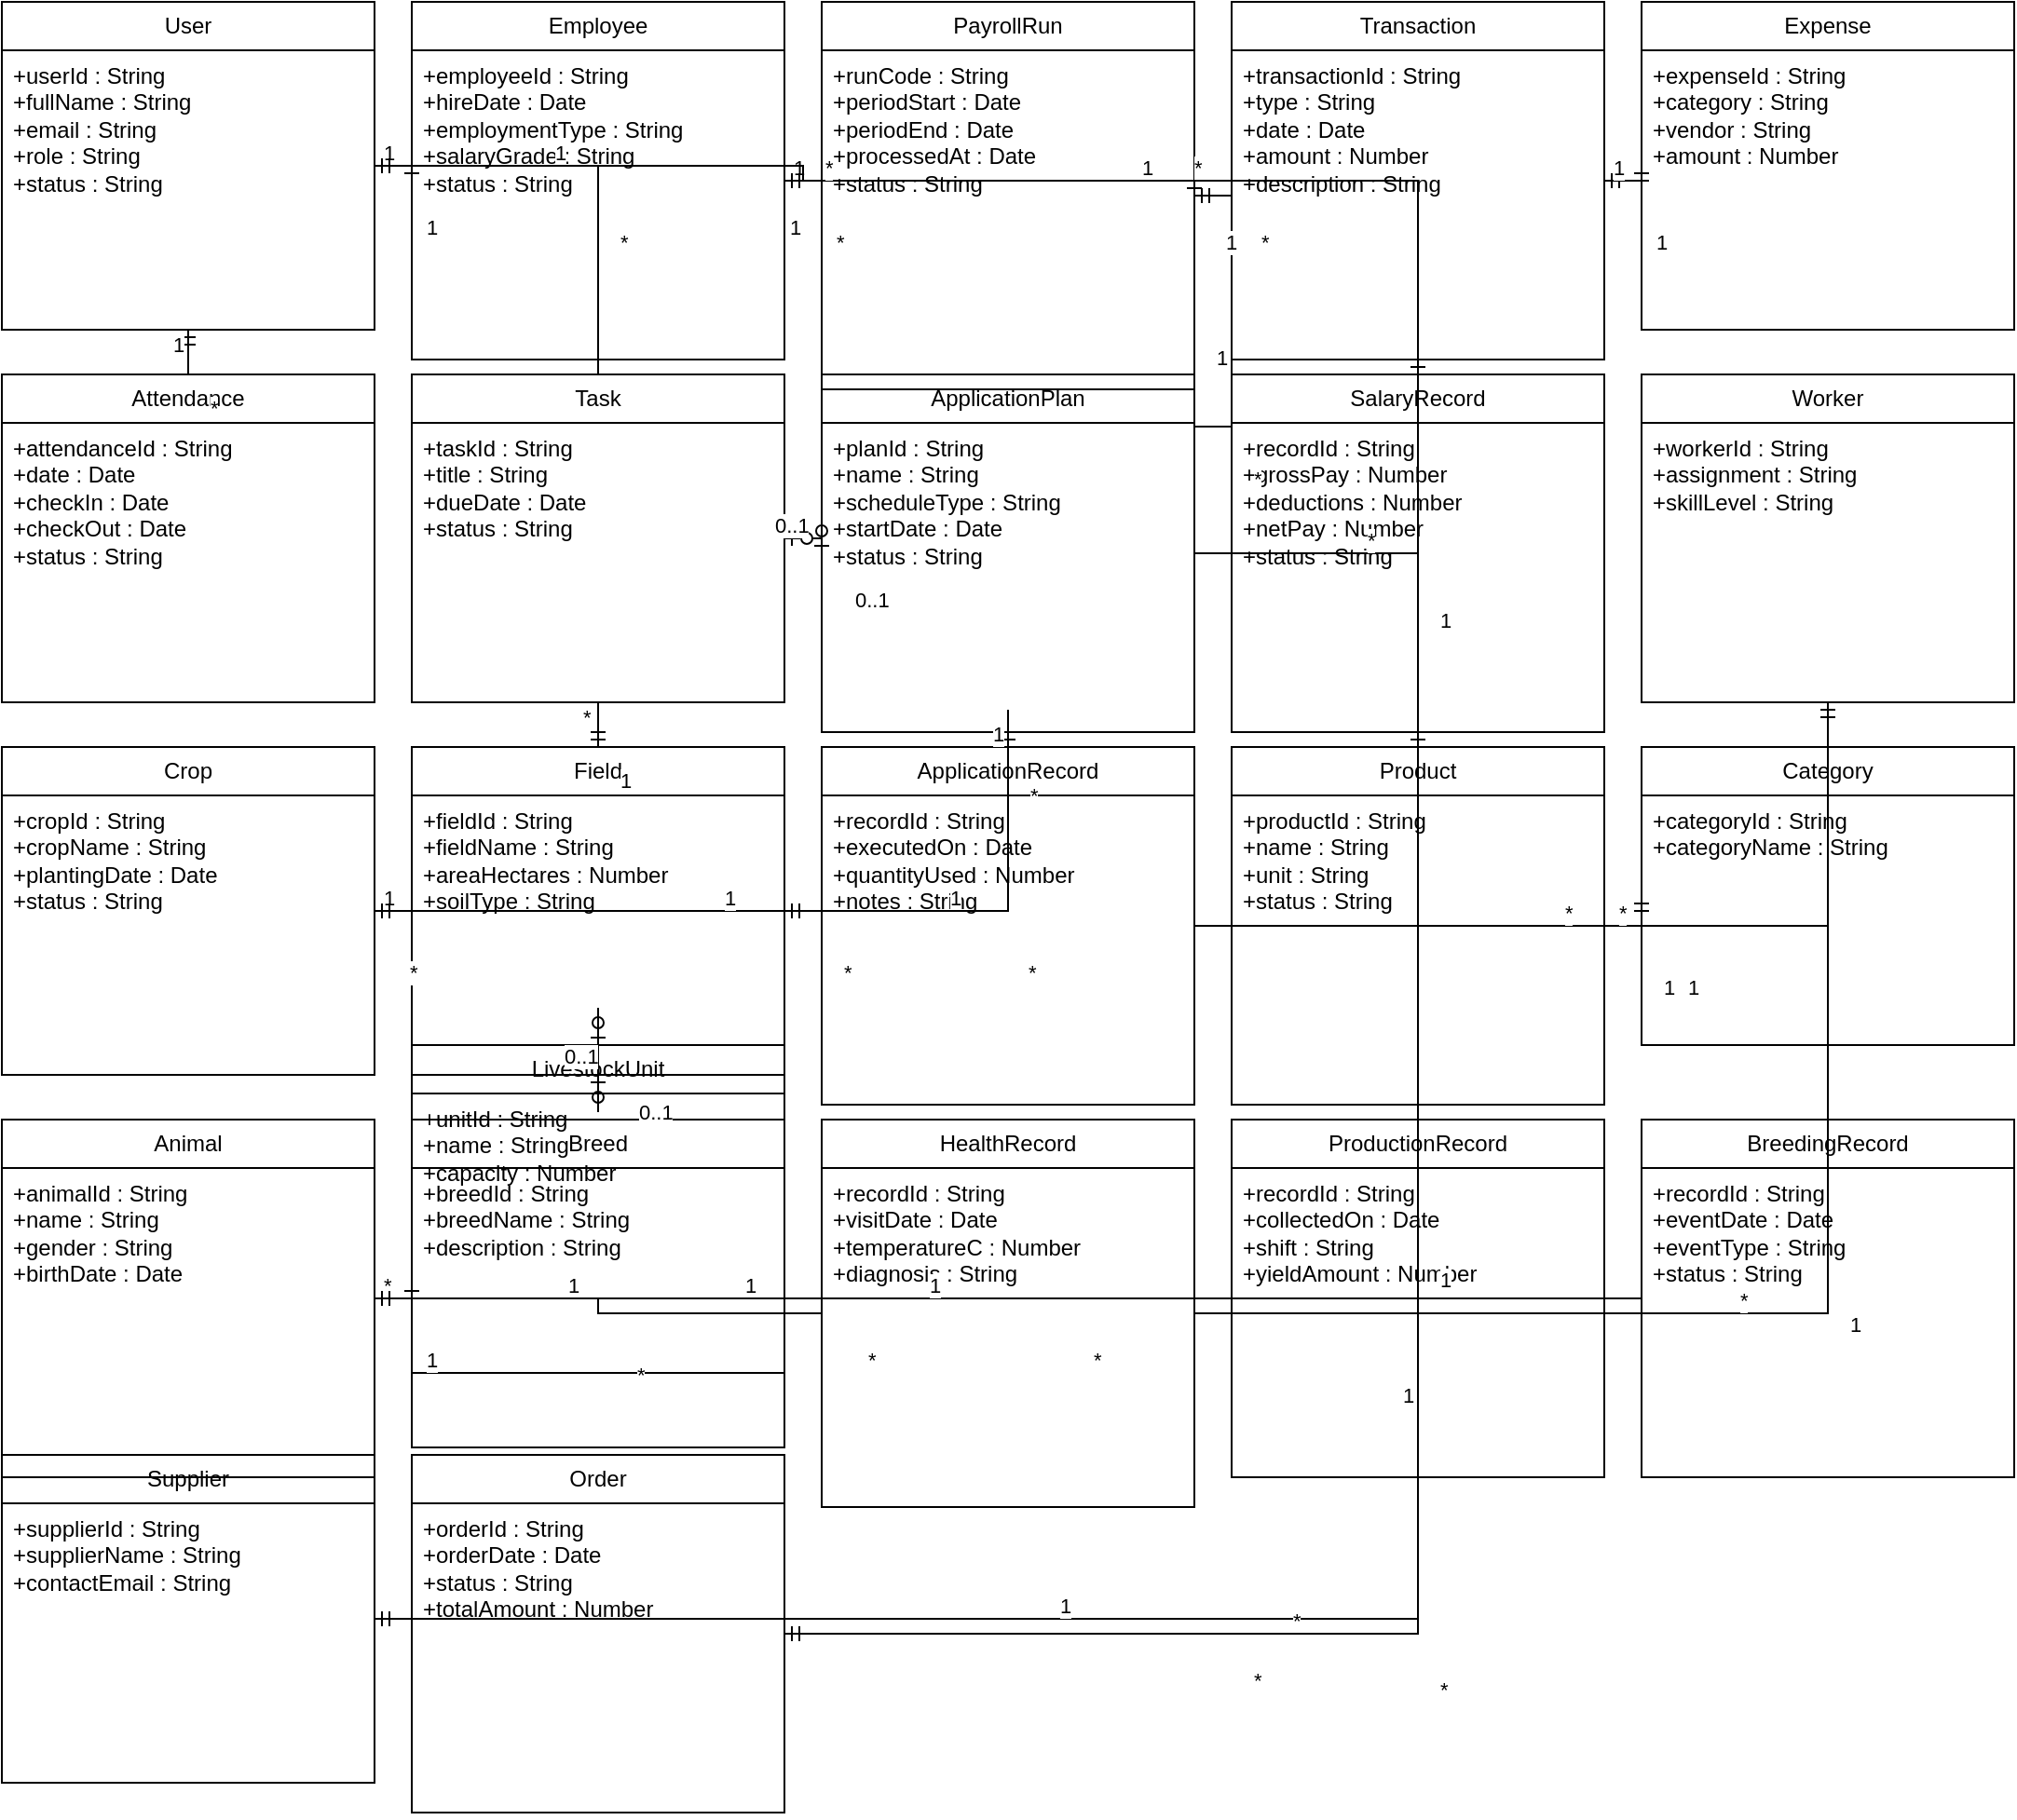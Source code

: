 <mxfile version="28.2.7">
  <diagram name="Class Diagram" id="smartfarm-class">
    <mxGraphModel dx="1042" dy="608" grid="1" gridSize="10" guides="1" tooltips="1" connect="1" arrows="1" fold="1" page="1" pageScale="1" pageWidth="1400" pageHeight="1169" math="0" shadow="0">
      <root>
        <mxCell id="0" />
        <mxCell id="1" parent="0" />
        <mxCell id="class_User" value="User" style="swimlane;fontStyle=0;childLayout=stackLayout;horizontal=1;startSize=26;fillColor=none;horizontalStack=0;resizeParent=1;resizeParentMax=0;resizeLast=0;collapsible=1;marginBottom=0;whiteSpace=wrap;html=1;" vertex="1" parent="1">
          <mxGeometry x="40" y="40" width="200" height="176" as="geometry" />
        </mxCell>
        <mxCell id="attr_User" value="&lt;div&gt;+userId : String&lt;/div&gt;&lt;div&gt;+fullName : String&lt;/div&gt;&lt;div&gt;+email : String&lt;/div&gt;&lt;div&gt;+role : String&lt;/div&gt;&lt;div&gt;+status : String&lt;/div&gt;" style="text;strokeColor=none;fillColor=none;align=left;verticalAlign=top;spacingLeft=4;spacingRight=4;overflow=hidden;rotatable=0;points=[[0,0.5],[1,0.5]];portConstraint=eastwest;whiteSpace=wrap;html=1;" vertex="1" parent="class_User">
          <mxGeometry y="26" width="200" height="150" as="geometry" />
        </mxCell>
        <mxCell id="class_Employee" value="Employee" style="swimlane;fontStyle=0;childLayout=stackLayout;horizontal=1;startSize=26;fillColor=none;horizontalStack=0;resizeParent=1;resizeParentMax=0;resizeLast=0;collapsible=1;marginBottom=0;whiteSpace=wrap;html=1;" vertex="1" parent="1">
          <mxGeometry x="260" y="40" width="200" height="192" as="geometry" />
        </mxCell>
        <mxCell id="attr_Employee" value="&lt;div&gt;+employeeId : String&lt;/div&gt;&lt;div&gt;+hireDate : Date&lt;/div&gt;&lt;div&gt;+employmentType : String&lt;/div&gt;&lt;div&gt;+salaryGrade : String&lt;/div&gt;&lt;div&gt;+status : String&lt;/div&gt;" style="text;strokeColor=none;fillColor=none;align=left;verticalAlign=top;spacingLeft=4;spacingRight=4;overflow=hidden;rotatable=0;points=[[0,0.5],[1,0.5]];portConstraint=eastwest;whiteSpace=wrap;html=1;" vertex="1" parent="class_Employee">
          <mxGeometry y="26" width="200" height="166" as="geometry" />
        </mxCell>
        <mxCell id="class_PayrollRun" value="PayrollRun" style="swimlane;fontStyle=0;childLayout=stackLayout;horizontal=1;startSize=26;fillColor=none;horizontalStack=0;resizeParent=1;resizeParentMax=0;resizeLast=0;collapsible=1;marginBottom=0;whiteSpace=wrap;html=1;" vertex="1" parent="1">
          <mxGeometry x="480" y="40" width="200" height="208" as="geometry" />
        </mxCell>
        <mxCell id="attr_PayrollRun" value="&lt;div&gt;+runCode : String&lt;/div&gt;&lt;div&gt;+periodStart : Date&lt;/div&gt;&lt;div&gt;+periodEnd : Date&lt;/div&gt;&lt;div&gt;+processedAt : Date&lt;/div&gt;&lt;div&gt;+status : String&lt;/div&gt;" style="text;strokeColor=none;fillColor=none;align=left;verticalAlign=top;spacingLeft=4;spacingRight=4;overflow=hidden;rotatable=0;points=[[0,0.5],[1,0.5]];portConstraint=eastwest;whiteSpace=wrap;html=1;" vertex="1" parent="class_PayrollRun">
          <mxGeometry y="26" width="200" height="182" as="geometry" />
        </mxCell>
        <mxCell id="class_Transaction" value="Transaction" style="swimlane;fontStyle=0;childLayout=stackLayout;horizontal=1;startSize=26;fillColor=none;horizontalStack=0;resizeParent=1;resizeParentMax=0;resizeLast=0;collapsible=1;marginBottom=0;whiteSpace=wrap;html=1;" vertex="1" parent="1">
          <mxGeometry x="700" y="40" width="200" height="192" as="geometry" />
        </mxCell>
        <mxCell id="attr_Transaction" value="&lt;div&gt;+transactionId : String&lt;/div&gt;&lt;div&gt;+type : String&lt;/div&gt;&lt;div&gt;+date : Date&lt;/div&gt;&lt;div&gt;+amount : Number&lt;/div&gt;&lt;div&gt;+description : String&lt;/div&gt;" style="text;strokeColor=none;fillColor=none;align=left;verticalAlign=top;spacingLeft=4;spacingRight=4;overflow=hidden;rotatable=0;points=[[0,0.5],[1,0.5]];portConstraint=eastwest;whiteSpace=wrap;html=1;" vertex="1" parent="class_Transaction">
          <mxGeometry y="26" width="200" height="166" as="geometry" />
        </mxCell>
        <mxCell id="class_Expense" value="Expense" style="swimlane;fontStyle=0;childLayout=stackLayout;horizontal=1;startSize=26;fillColor=none;horizontalStack=0;resizeParent=1;resizeParentMax=0;resizeLast=0;collapsible=1;marginBottom=0;whiteSpace=wrap;html=1;" vertex="1" parent="1">
          <mxGeometry x="920" y="40" width="200" height="176" as="geometry" />
        </mxCell>
        <mxCell id="attr_Expense" value="&lt;div&gt;+expenseId : String&lt;/div&gt;&lt;div&gt;+category : String&lt;/div&gt;&lt;div&gt;+vendor : String&lt;/div&gt;&lt;div&gt;+amount : Number&lt;/div&gt;" style="text;strokeColor=none;fillColor=none;align=left;verticalAlign=top;spacingLeft=4;spacingRight=4;overflow=hidden;rotatable=0;points=[[0,0.5],[1,0.5]];portConstraint=eastwest;whiteSpace=wrap;html=1;" vertex="1" parent="class_Expense">
          <mxGeometry y="26" width="200" height="150" as="geometry" />
        </mxCell>
        <mxCell id="class_Attendance" value="Attendance" style="swimlane;fontStyle=0;childLayout=stackLayout;horizontal=1;startSize=26;fillColor=none;horizontalStack=0;resizeParent=1;resizeParentMax=0;resizeLast=0;collapsible=1;marginBottom=0;whiteSpace=wrap;html=1;" vertex="1" parent="1">
          <mxGeometry x="40" y="240" width="200" height="176" as="geometry" />
        </mxCell>
        <mxCell id="attr_Attendance" value="&lt;div&gt;+attendanceId : String&lt;/div&gt;&lt;div&gt;+date : Date&lt;/div&gt;&lt;div&gt;+checkIn : Date&lt;/div&gt;&lt;div&gt;+checkOut : Date&lt;/div&gt;&lt;div&gt;+status : String&lt;/div&gt;" style="text;strokeColor=none;fillColor=none;align=left;verticalAlign=top;spacingLeft=4;spacingRight=4;overflow=hidden;rotatable=0;points=[[0,0.5],[1,0.5]];portConstraint=eastwest;whiteSpace=wrap;html=1;" vertex="1" parent="class_Attendance">
          <mxGeometry y="26" width="200" height="150" as="geometry" />
        </mxCell>
        <mxCell id="class_Task" value="Task" style="swimlane;fontStyle=0;childLayout=stackLayout;horizontal=1;startSize=26;fillColor=none;horizontalStack=0;resizeParent=1;resizeParentMax=0;resizeLast=0;collapsible=1;marginBottom=0;whiteSpace=wrap;html=1;" vertex="1" parent="1">
          <mxGeometry x="260" y="240" width="200" height="176" as="geometry" />
        </mxCell>
        <mxCell id="attr_Task" value="&lt;div&gt;+taskId : String&lt;/div&gt;&lt;div&gt;+title : String&lt;/div&gt;&lt;div&gt;+dueDate : Date&lt;/div&gt;&lt;div&gt;+status : String&lt;/div&gt;" style="text;strokeColor=none;fillColor=none;align=left;verticalAlign=top;spacingLeft=4;spacingRight=4;overflow=hidden;rotatable=0;points=[[0,0.5],[1,0.5]];portConstraint=eastwest;whiteSpace=wrap;html=1;" vertex="1" parent="class_Task">
          <mxGeometry y="26" width="200" height="150" as="geometry" />
        </mxCell>
        <mxCell id="class_ApplicationPlan" value="ApplicationPlan" style="swimlane;fontStyle=0;childLayout=stackLayout;horizontal=1;startSize=26;fillColor=none;horizontalStack=0;resizeParent=1;resizeParentMax=0;resizeLast=0;collapsible=1;marginBottom=0;whiteSpace=wrap;html=1;" vertex="1" parent="1">
          <mxGeometry x="480" y="240" width="200" height="192" as="geometry" />
        </mxCell>
        <mxCell id="attr_ApplicationPlan" value="&lt;div&gt;+planId : String&lt;/div&gt;&lt;div&gt;+name : String&lt;/div&gt;&lt;div&gt;+scheduleType : String&lt;/div&gt;&lt;div&gt;+startDate : Date&lt;/div&gt;&lt;div&gt;+status : String&lt;/div&gt;" style="text;strokeColor=none;fillColor=none;align=left;verticalAlign=top;spacingLeft=4;spacingRight=4;overflow=hidden;rotatable=0;points=[[0,0.5],[1,0.5]];portConstraint=eastwest;whiteSpace=wrap;html=1;" vertex="1" parent="class_ApplicationPlan">
          <mxGeometry y="26" width="200" height="166" as="geometry" />
        </mxCell>
        <mxCell id="class_SalaryRecord" value="SalaryRecord" style="swimlane;fontStyle=0;childLayout=stackLayout;horizontal=1;startSize=26;fillColor=none;horizontalStack=0;resizeParent=1;resizeParentMax=0;resizeLast=0;collapsible=1;marginBottom=0;whiteSpace=wrap;html=1;" vertex="1" parent="1">
          <mxGeometry x="700" y="240" width="200" height="192" as="geometry" />
        </mxCell>
        <mxCell id="attr_SalaryRecord" value="&lt;div&gt;+recordId : String&lt;/div&gt;&lt;div&gt;+grossPay : Number&lt;/div&gt;&lt;div&gt;+deductions : Number&lt;/div&gt;&lt;div&gt;+netPay : Number&lt;/div&gt;&lt;div&gt;+status : String&lt;/div&gt;" style="text;strokeColor=none;fillColor=none;align=left;verticalAlign=top;spacingLeft=4;spacingRight=4;overflow=hidden;rotatable=0;points=[[0,0.5],[1,0.5]];portConstraint=eastwest;whiteSpace=wrap;html=1;" vertex="1" parent="class_SalaryRecord">
          <mxGeometry y="26" width="200" height="166" as="geometry" />
        </mxCell>
        <mxCell id="class_Worker" value="Worker" style="swimlane;fontStyle=0;childLayout=stackLayout;horizontal=1;startSize=26;fillColor=none;horizontalStack=0;resizeParent=1;resizeParentMax=0;resizeLast=0;collapsible=1;marginBottom=0;whiteSpace=wrap;html=1;" vertex="1" parent="1">
          <mxGeometry x="920" y="240" width="200" height="176" as="geometry" />
        </mxCell>
        <mxCell id="attr_Worker" value="&lt;div&gt;+workerId : String&lt;/div&gt;&lt;div&gt;+assignment : String&lt;/div&gt;&lt;div&gt;+skillLevel : String&lt;/div&gt;" style="text;strokeColor=none;fillColor=none;align=left;verticalAlign=top;spacingLeft=4;spacingRight=4;overflow=hidden;rotatable=0;points=[[0,0.5],[1,0.5]];portConstraint=eastwest;whiteSpace=wrap;html=1;" vertex="1" parent="class_Worker">
          <mxGeometry y="26" width="200" height="150" as="geometry" />
        </mxCell>
        <mxCell id="class_Crop" value="Crop" style="swimlane;fontStyle=0;childLayout=stackLayout;horizontal=1;startSize=26;fillColor=none;horizontalStack=0;resizeParent=1;resizeParentMax=0;resizeLast=0;collapsible=1;marginBottom=0;whiteSpace=wrap;html=1;" vertex="1" parent="1">
          <mxGeometry x="40" y="440" width="200" height="176" as="geometry" />
        </mxCell>
        <mxCell id="attr_Crop" value="&lt;div&gt;+cropId : String&lt;/div&gt;&lt;div&gt;+cropName : String&lt;/div&gt;&lt;div&gt;+plantingDate : Date&lt;/div&gt;&lt;div&gt;+status : String&lt;/div&gt;" style="text;strokeColor=none;fillColor=none;align=left;verticalAlign=top;spacingLeft=4;spacingRight=4;overflow=hidden;rotatable=0;points=[[0,0.5],[1,0.5]];portConstraint=eastwest;whiteSpace=wrap;html=1;" vertex="1" parent="class_Crop">
          <mxGeometry y="26" width="200" height="150" as="geometry" />
        </mxCell>
        <mxCell id="class_Field" value="Field" style="swimlane;fontStyle=0;childLayout=stackLayout;horizontal=1;startSize=26;fillColor=none;horizontalStack=0;resizeParent=1;resizeParentMax=0;resizeLast=0;collapsible=1;marginBottom=0;whiteSpace=wrap;html=1;" vertex="1" parent="1">
          <mxGeometry x="260" y="440" width="200" height="176" as="geometry" />
        </mxCell>
        <mxCell id="attr_Field" value="&lt;div&gt;+fieldId : String&lt;/div&gt;&lt;div&gt;+fieldName : String&lt;/div&gt;&lt;div&gt;+areaHectares : Number&lt;/div&gt;&lt;div&gt;+soilType : String&lt;/div&gt;" style="text;strokeColor=none;fillColor=none;align=left;verticalAlign=top;spacingLeft=4;spacingRight=4;overflow=hidden;rotatable=0;points=[[0,0.5],[1,0.5]];portConstraint=eastwest;whiteSpace=wrap;html=1;" vertex="1" parent="class_Field">
          <mxGeometry y="26" width="200" height="150" as="geometry" />
        </mxCell>
        <mxCell id="class_LivestockUnit" value="LivestockUnit" style="swimlane;fontStyle=0;childLayout=stackLayout;horizontal=1;startSize=26;fillColor=none;horizontalStack=0;resizeParent=1;resizeParentMax=0;resizeLast=0;collapsible=1;marginBottom=0;whiteSpace=wrap;html=1;" vertex="1" parent="1">
          <mxGeometry x="260" y="600" width="200" height="176" as="geometry" />
        </mxCell>
        <mxCell id="attr_LivestockUnit" value="&lt;div&gt;+unitId : String&lt;/div&gt;&lt;div&gt;+name : String&lt;/div&gt;&lt;div&gt;+capacity : Number&lt;/div&gt;" style="text;strokeColor=none;fillColor=none;align=left;verticalAlign=top;spacingLeft=4;spacingRight=4;overflow=hidden;rotatable=0;points=[[0,0.5],[1,0.5]];portConstraint=eastwest;whiteSpace=wrap;html=1;" vertex="1" parent="class_LivestockUnit">
          <mxGeometry y="26" width="200" height="150" as="geometry" />
        </mxCell>
        <mxCell id="class_ApplicationRecord" value="ApplicationRecord" style="swimlane;fontStyle=0;childLayout=stackLayout;horizontal=1;startSize=26;fillColor=none;horizontalStack=0;resizeParent=1;resizeParentMax=0;resizeLast=0;collapsible=1;marginBottom=0;whiteSpace=wrap;html=1;" vertex="1" parent="1">
          <mxGeometry x="480" y="440" width="200" height="192" as="geometry" />
        </mxCell>
        <mxCell id="attr_ApplicationRecord" value="&lt;div&gt;+recordId : String&lt;/div&gt;&lt;div&gt;+executedOn : Date&lt;/div&gt;&lt;div&gt;+quantityUsed : Number&lt;/div&gt;&lt;div&gt;+notes : String&lt;/div&gt;" style="text;strokeColor=none;fillColor=none;align=left;verticalAlign=top;spacingLeft=4;spacingRight=4;overflow=hidden;rotatable=0;points=[[0,0.5],[1,0.5]];portConstraint=eastwest;whiteSpace=wrap;html=1;" vertex="1" parent="class_ApplicationRecord">
          <mxGeometry y="26" width="200" height="166" as="geometry" />
        </mxCell>
        <mxCell id="class_Product" value="Product" style="swimlane;fontStyle=0;childLayout=stackLayout;horizontal=1;startSize=26;fillColor=none;horizontalStack=0;resizeParent=1;resizeParentMax=0;resizeLast=0;collapsible=1;marginBottom=0;whiteSpace=wrap;html=1;" vertex="1" parent="1">
          <mxGeometry x="700" y="440" width="200" height="192" as="geometry" />
        </mxCell>
        <mxCell id="attr_Product" value="&lt;div&gt;+productId : String&lt;/div&gt;&lt;div&gt;+name : String&lt;/div&gt;&lt;div&gt;+unit : String&lt;/div&gt;&lt;div&gt;+status : String&lt;/div&gt;" style="text;strokeColor=none;fillColor=none;align=left;verticalAlign=top;spacingLeft=4;spacingRight=4;overflow=hidden;rotatable=0;points=[[0,0.5],[1,0.5]];portConstraint=eastwest;whiteSpace=wrap;html=1;" vertex="1" parent="class_Product">
          <mxGeometry y="26" width="200" height="166" as="geometry" />
        </mxCell>
        <mxCell id="class_Category" value="Category" style="swimlane;fontStyle=0;childLayout=stackLayout;horizontal=1;startSize=26;fillColor=none;horizontalStack=0;resizeParent=1;resizeParentMax=0;resizeLast=0;collapsible=1;marginBottom=0;whiteSpace=wrap;html=1;" vertex="1" parent="1">
          <mxGeometry x="920" y="440" width="200" height="160" as="geometry" />
        </mxCell>
        <mxCell id="attr_Category" value="&lt;div&gt;+categoryId : String&lt;/div&gt;&lt;div&gt;+categoryName : String&lt;/div&gt;" style="text;strokeColor=none;fillColor=none;align=left;verticalAlign=top;spacingLeft=4;spacingRight=4;overflow=hidden;rotatable=0;points=[[0,0.5],[1,0.5]];portConstraint=eastwest;whiteSpace=wrap;html=1;" vertex="1" parent="class_Category">
          <mxGeometry y="26" width="200" height="134" as="geometry" />
        </mxCell>
        <mxCell id="class_Animal" value="Animal" style="swimlane;fontStyle=0;childLayout=stackLayout;horizontal=1;startSize=26;fillColor=none;horizontalStack=0;resizeParent=1;resizeParentMax=0;resizeLast=0;collapsible=1;marginBottom=0;whiteSpace=wrap;html=1;" vertex="1" parent="1">
          <mxGeometry x="40" y="640" width="200" height="192" as="geometry" />
        </mxCell>
        <mxCell id="attr_Animal" value="&lt;div&gt;+animalId : String&lt;/div&gt;&lt;div&gt;+name : String&lt;/div&gt;&lt;div&gt;+gender : String&lt;/div&gt;&lt;div&gt;+birthDate : Date&lt;/div&gt;" style="text;strokeColor=none;fillColor=none;align=left;verticalAlign=top;spacingLeft=4;spacingRight=4;overflow=hidden;rotatable=0;points=[[0,0.5],[1,0.5]];portConstraint=eastwest;whiteSpace=wrap;html=1;" vertex="1" parent="class_Animal">
          <mxGeometry y="26" width="200" height="166" as="geometry" />
        </mxCell>
        <mxCell id="class_Breed" value="Breed" style="swimlane;fontStyle=0;childLayout=stackLayout;horizontal=1;startSize=26;fillColor=none;horizontalStack=0;resizeParent=1;resizeParentMax=0;resizeLast=0;collapsible=1;marginBottom=0;whiteSpace=wrap;html=1;" vertex="1" parent="1">
          <mxGeometry x="260" y="640" width="200" height="176" as="geometry" />
        </mxCell>
        <mxCell id="attr_Breed" value="&lt;div&gt;+breedId : String&lt;/div&gt;&lt;div&gt;+breedName : String&lt;/div&gt;&lt;div&gt;+description : String&lt;/div&gt;" style="text;strokeColor=none;fillColor=none;align=left;verticalAlign=top;spacingLeft=4;spacingRight=4;overflow=hidden;rotatable=0;points=[[0,0.5],[1,0.5]];portConstraint=eastwest;whiteSpace=wrap;html=1;" vertex="1" parent="class_Breed">
          <mxGeometry y="26" width="200" height="150" as="geometry" />
        </mxCell>
        <mxCell id="class_HealthRecord" value="HealthRecord" style="swimlane;fontStyle=0;childLayout=stackLayout;horizontal=1;startSize=26;fillColor=none;horizontalStack=0;resizeParent=1;resizeParentMax=0;resizeLast=0;collapsible=1;marginBottom=0;whiteSpace=wrap;html=1;" vertex="1" parent="1">
          <mxGeometry x="480" y="640" width="200" height="208" as="geometry" />
        </mxCell>
        <mxCell id="attr_HealthRecord" value="&lt;div&gt;+recordId : String&lt;/div&gt;&lt;div&gt;+visitDate : Date&lt;/div&gt;&lt;div&gt;+temperatureC : Number&lt;/div&gt;&lt;div&gt;+diagnosis : String&lt;/div&gt;" style="text;strokeColor=none;fillColor=none;align=left;verticalAlign=top;spacingLeft=4;spacingRight=4;overflow=hidden;rotatable=0;points=[[0,0.5],[1,0.5]];portConstraint=eastwest;whiteSpace=wrap;html=1;" vertex="1" parent="class_HealthRecord">
          <mxGeometry y="26" width="200" height="182" as="geometry" />
        </mxCell>
        <mxCell id="class_ProductionRecord" value="ProductionRecord" style="swimlane;fontStyle=0;childLayout=stackLayout;horizontal=1;startSize=26;fillColor=none;horizontalStack=0;resizeParent=1;resizeParentMax=0;resizeLast=0;collapsible=1;marginBottom=0;whiteSpace=wrap;html=1;" vertex="1" parent="1">
          <mxGeometry x="700" y="640" width="200" height="192" as="geometry" />
        </mxCell>
        <mxCell id="attr_ProductionRecord" value="&lt;div&gt;+recordId : String&lt;/div&gt;&lt;div&gt;+collectedOn : Date&lt;/div&gt;&lt;div&gt;+shift : String&lt;/div&gt;&lt;div&gt;+yieldAmount : Number&lt;/div&gt;" style="text;strokeColor=none;fillColor=none;align=left;verticalAlign=top;spacingLeft=4;spacingRight=4;overflow=hidden;rotatable=0;points=[[0,0.5],[1,0.5]];portConstraint=eastwest;whiteSpace=wrap;html=1;" vertex="1" parent="class_ProductionRecord">
          <mxGeometry y="26" width="200" height="166" as="geometry" />
        </mxCell>
        <mxCell id="class_BreedingRecord" value="BreedingRecord" style="swimlane;fontStyle=0;childLayout=stackLayout;horizontal=1;startSize=26;fillColor=none;horizontalStack=0;resizeParent=1;resizeParentMax=0;resizeLast=0;collapsible=1;marginBottom=0;whiteSpace=wrap;html=1;" vertex="1" parent="1">
          <mxGeometry x="920" y="640" width="200" height="192" as="geometry" />
        </mxCell>
        <mxCell id="attr_BreedingRecord" value="&lt;div&gt;+recordId : String&lt;/div&gt;&lt;div&gt;+eventDate : Date&lt;/div&gt;&lt;div&gt;+eventType : String&lt;/div&gt;&lt;div&gt;+status : String&lt;/div&gt;" style="text;strokeColor=none;fillColor=none;align=left;verticalAlign=top;spacingLeft=4;spacingRight=4;overflow=hidden;rotatable=0;points=[[0,0.5],[1,0.5]];portConstraint=eastwest;whiteSpace=wrap;html=1;" vertex="1" parent="class_BreedingRecord">
          <mxGeometry y="26" width="200" height="166" as="geometry" />
        </mxCell>
        <mxCell id="class_Supplier" value="Supplier" style="swimlane;fontStyle=0;childLayout=stackLayout;horizontal=1;startSize=26;fillColor=none;horizontalStack=0;resizeParent=1;resizeParentMax=0;resizeLast=0;collapsible=1;marginBottom=0;whiteSpace=wrap;html=1;" vertex="1" parent="1">
          <mxGeometry x="40" y="820" width="200" height="176" as="geometry" />
        </mxCell>
        <mxCell id="attr_Supplier" value="&lt;div&gt;+supplierId : String&lt;/div&gt;&lt;div&gt;+supplierName : String&lt;/div&gt;&lt;div&gt;+contactEmail : String&lt;/div&gt;" style="text;strokeColor=none;fillColor=none;align=left;verticalAlign=top;spacingLeft=4;spacingRight=4;overflow=hidden;rotatable=0;points=[[0,0.5],[1,0.5]];portConstraint=eastwest;whiteSpace=wrap;html=1;" vertex="1" parent="class_Supplier">
          <mxGeometry y="26" width="200" height="150" as="geometry" />
        </mxCell>
        <mxCell id="class_Order" value="Order" style="swimlane;fontStyle=0;childLayout=stackLayout;horizontal=1;startSize=26;fillColor=none;horizontalStack=0;resizeParent=1;resizeParentMax=0;resizeLast=0;collapsible=1;marginBottom=0;whiteSpace=wrap;html=1;" vertex="1" parent="1">
          <mxGeometry x="260" y="820" width="200" height="192" as="geometry" />
        </mxCell>
        <mxCell id="attr_Order" value="&lt;div&gt;+orderId : String&lt;/div&gt;&lt;div&gt;+orderDate : Date&lt;/div&gt;&lt;div&gt;+status : String&lt;/div&gt;&lt;div&gt;+totalAmount : Number&lt;/div&gt;" style="text;strokeColor=none;fillColor=none;align=left;verticalAlign=top;spacingLeft=4;spacingRight=4;overflow=hidden;rotatable=0;points=[[0,0.5],[1,0.5]];portConstraint=eastwest;whiteSpace=wrap;html=1;" vertex="1" parent="class_Order">
          <mxGeometry y="26" width="200" height="166" as="geometry" />
        </mxCell>
        <mxCell id="edge_User_Employee" value="" style="edgeStyle=orthogonalEdgeStyle;rounded=0;orthogonalLoop=1;jettySize=auto;html=1;startArrow=ERmandOne;startFill=0;endArrow=ERmandOne;endFill=0;" edge="1" source="class_User" target="class_Employee" parent="1">
          <mxGeometry relative="1" as="geometry" />
        </mxCell>
        <mxCell id="edge_User_Employee_start" value="1" style="edgeLabel;resizable=0;html=1;" vertex="1" connectable="0" parent="edge_User_Employee">
          <mxGeometry x="-0.1" relative="1" as="geometry">
            <mxPoint x="-10" y="-20" as="offset" />
          </mxGeometry>
        </mxCell>
        <mxCell id="edge_User_Employee_end" value="1" style="edgeLabel;resizable=0;html=1;" vertex="1" connectable="0" parent="edge_User_Employee">
          <mxGeometry x="0.1" relative="1" as="geometry">
            <mxPoint x="10" y="20" as="offset" />
          </mxGeometry>
        </mxCell>
        <mxCell id="edge_User_Attendance" value="" style="edgeStyle=orthogonalEdgeStyle;rounded=0;orthogonalLoop=1;jettySize=auto;html=1;startArrow=ERmandOne;startFill=0;endArrow=ERmandMany;endFill=0;" edge="1" source="class_User" target="class_Attendance" parent="1">
          <mxGeometry relative="1" as="geometry" />
        </mxCell>
        <mxCell id="edge_User_Attendance_start" value="1" style="edgeLabel;resizable=0;html=1;" vertex="1" connectable="0" parent="edge_User_Attendance">
          <mxGeometry x="-0.1" relative="1" as="geometry">
            <mxPoint x="-10" y="-20" as="offset" />
          </mxGeometry>
        </mxCell>
        <mxCell id="edge_User_Attendance_end" value="*" style="edgeLabel;resizable=0;html=1;" vertex="1" connectable="0" parent="edge_User_Attendance">
          <mxGeometry x="0.1" relative="1" as="geometry">
            <mxPoint x="10" y="20" as="offset" />
          </mxGeometry>
        </mxCell>
        <mxCell id="edge_User_Task" value="" style="edgeStyle=orthogonalEdgeStyle;rounded=0;orthogonalLoop=1;jettySize=auto;html=1;startArrow=ERmandOne;startFill=0;endArrow=ERmandMany;endFill=0;" edge="1" source="class_User" target="class_Task" parent="1">
          <mxGeometry relative="1" as="geometry" />
        </mxCell>
        <mxCell id="edge_User_Task_start" value="1" style="edgeLabel;resizable=0;html=1;" vertex="1" connectable="0" parent="edge_User_Task">
          <mxGeometry x="-0.1" relative="1" as="geometry">
            <mxPoint x="-10" y="-20" as="offset" />
          </mxGeometry>
        </mxCell>
        <mxCell id="edge_User_Task_end" value="*" style="edgeLabel;resizable=0;html=1;" vertex="1" connectable="0" parent="edge_User_Task">
          <mxGeometry x="0.1" relative="1" as="geometry">
            <mxPoint x="10" y="20" as="offset" />
          </mxGeometry>
        </mxCell>
        <mxCell id="edge_Task_Field" value="" style="edgeStyle=orthogonalEdgeStyle;rounded=0;orthogonalLoop=1;jettySize=auto;html=1;startArrow=ERmandMany;startFill=0;endArrow=ERmandOne;endFill=0;" edge="1" source="class_Task" target="class_Field" parent="1">
          <mxGeometry relative="1" as="geometry" />
        </mxCell>
        <mxCell id="edge_Task_Field_start" value="*" style="edgeLabel;resizable=0;html=1;" vertex="1" connectable="0" parent="edge_Task_Field">
          <mxGeometry x="-0.1" relative="1" as="geometry">
            <mxPoint x="-10" y="-20" as="offset" />
          </mxGeometry>
        </mxCell>
        <mxCell id="edge_Task_Field_end" value="1" style="edgeLabel;resizable=0;html=1;" vertex="1" connectable="0" parent="edge_Task_Field">
          <mxGeometry x="0.1" relative="1" as="geometry">
            <mxPoint x="10" y="20" as="offset" />
          </mxGeometry>
        </mxCell>
        <mxCell id="edge_Task_ApplicationPlan" value="" style="edgeStyle=orthogonalEdgeStyle;rounded=0;orthogonalLoop=1;jettySize=auto;html=1;startArrow=ERzeroToOne;startFill=0;endArrow=ERzeroToOne;endFill=0;" edge="1" source="class_Task" target="class_ApplicationPlan" parent="1">
          <mxGeometry relative="1" as="geometry" />
        </mxCell>
        <mxCell id="edge_Task_ApplicationPlan_start" value="0..1" style="edgeLabel;resizable=0;html=1;" vertex="1" connectable="0" parent="edge_Task_ApplicationPlan">
          <mxGeometry x="-0.1" relative="1" as="geometry">
            <mxPoint x="-20" y="-20" as="offset" />
          </mxGeometry>
        </mxCell>
        <mxCell id="edge_Task_ApplicationPlan_end" value="0..1" style="edgeLabel;resizable=0;html=1;" vertex="1" connectable="0" parent="edge_Task_ApplicationPlan">
          <mxGeometry x="0.1" relative="1" as="geometry">
            <mxPoint x="20" y="20" as="offset" />
          </mxGeometry>
        </mxCell>
        <mxCell id="edge_Crop_Field" value="" style="edgeStyle=orthogonalEdgeStyle;rounded=0;orthogonalLoop=1;jettySize=auto;html=1;startArrow=ERmandOne;startFill=0;endArrow=ERmandMany;endFill=0;" edge="1" source="class_Crop" target="class_Field" parent="1">
          <mxGeometry relative="1" as="geometry" />
        </mxCell>
        <mxCell id="edge_Crop_Field_start" value="1" style="edgeLabel;resizable=0;html=1;" vertex="1" connectable="0" parent="edge_Crop_Field">
          <mxGeometry x="-0.1" relative="1" as="geometry">
            <mxPoint x="-10" y="-20" as="offset" />
          </mxGeometry>
        </mxCell>
        <mxCell id="edge_Crop_Field_end" value="*" style="edgeLabel;resizable=0;html=1;" vertex="1" connectable="0" parent="edge_Crop_Field">
          <mxGeometry x="0.1" relative="1" as="geometry">
            <mxPoint x="10" y="20" as="offset" />
          </mxGeometry>
        </mxCell>
        <mxCell id="edge_Field_ApplicationPlan" value="" style="edgeStyle=orthogonalEdgeStyle;rounded=0;orthogonalLoop=1;jettySize=auto;html=1;startArrow=ERmandOne;startFill=0;endArrow=ERmandMany;endFill=0;" edge="1" source="class_Field" target="class_ApplicationPlan" parent="1">
          <mxGeometry relative="1" as="geometry" />
        </mxCell>
        <mxCell id="edge_Field_ApplicationPlan_start" value="1" style="edgeLabel;resizable=0;html=1;" vertex="1" connectable="0" parent="edge_Field_ApplicationPlan">
          <mxGeometry x="-0.1" relative="1" as="geometry">
            <mxPoint x="-10" y="-20" as="offset" />
          </mxGeometry>
        </mxCell>
        <mxCell id="edge_Field_ApplicationPlan_end" value="*" style="edgeLabel;resizable=0;html=1;" vertex="1" connectable="0" parent="edge_Field_ApplicationPlan">
          <mxGeometry x="0.1" relative="1" as="geometry">
            <mxPoint x="10" y="20" as="offset" />
          </mxGeometry>
        </mxCell>
        <mxCell id="edge_Crop_ApplicationPlan" value="" style="edgeStyle=orthogonalEdgeStyle;rounded=0;orthogonalLoop=1;jettySize=auto;html=1;startArrow=ERmandOne;startFill=0;endArrow=ERmandMany;endFill=0;" edge="1" source="class_Crop" target="class_ApplicationPlan" parent="1">
          <mxGeometry relative="1" as="geometry" />
        </mxCell>
        <mxCell id="edge_Crop_ApplicationPlan_start" value="1" style="edgeLabel;resizable=0;html=1;" vertex="1" connectable="0" parent="edge_Crop_ApplicationPlan">
          <mxGeometry x="-0.1" relative="1" as="geometry">
            <mxPoint x="-10" y="-20" as="offset" />
          </mxGeometry>
        </mxCell>
        <mxCell id="edge_Crop_ApplicationPlan_end" value="*" style="edgeLabel;resizable=0;html=1;" vertex="1" connectable="0" parent="edge_Crop_ApplicationPlan">
          <mxGeometry x="0.1" relative="1" as="geometry">
            <mxPoint x="10" y="20" as="offset" />
          </mxGeometry>
        </mxCell>
        <mxCell id="edge_ApplicationPlan_ApplicationRecord" value="" style="edgeStyle=orthogonalEdgeStyle;rounded=0;orthogonalLoop=1;jettySize=auto;html=1;startArrow=ERmandOne;startFill=0;endArrow=ERmandMany;endFill=0;" edge="1" source="class_ApplicationPlan" target="class_ApplicationRecord" parent="1">
          <mxGeometry relative="1" as="geometry" />
        </mxCell>
        <mxCell id="edge_ApplicationPlan_ApplicationRecord_start" value="1" style="edgeLabel;resizable=0;html=1;" vertex="1" connectable="0" parent="edge_ApplicationPlan_ApplicationRecord">
          <mxGeometry x="-0.1" relative="1" as="geometry">
            <mxPoint x="-10" y="-20" as="offset" />
          </mxGeometry>
        </mxCell>
        <mxCell id="edge_ApplicationPlan_ApplicationRecord_end" value="*" style="edgeLabel;resizable=0;html=1;" vertex="1" connectable="0" parent="edge_ApplicationPlan_ApplicationRecord">
          <mxGeometry x="0.1" relative="1" as="geometry">
            <mxPoint x="10" y="20" as="offset" />
          </mxGeometry>
        </mxCell>
        <mxCell id="edge_ApplicationRecord_Worker" value="" style="edgeStyle=orthogonalEdgeStyle;rounded=0;orthogonalLoop=1;jettySize=auto;html=1;startArrow=ERmandMany;startFill=0;endArrow=ERmandOne;endFill=0;" edge="1" source="class_ApplicationRecord" target="class_Worker" parent="1">
          <mxGeometry relative="1" as="geometry" />
        </mxCell>
        <mxCell id="edge_ApplicationRecord_Worker_start" value="*" style="edgeLabel;resizable=0;html=1;" vertex="1" connectable="0" parent="edge_ApplicationRecord_Worker">
          <mxGeometry x="-0.1" relative="1" as="geometry">
            <mxPoint x="-10" y="-20" as="offset" />
          </mxGeometry>
        </mxCell>
        <mxCell id="edge_ApplicationRecord_Worker_end" value="1" style="edgeLabel;resizable=0;html=1;" vertex="1" connectable="0" parent="edge_ApplicationRecord_Worker">
          <mxGeometry x="0.1" relative="1" as="geometry">
            <mxPoint x="10" y="20" as="offset" />
          </mxGeometry>
        </mxCell>
        <mxCell id="edge_HealthRecord_Worker" value="" style="edgeStyle=orthogonalEdgeStyle;rounded=0;orthogonalLoop=1;jettySize=auto;html=1;startArrow=ERmandMany;startFill=0;endArrow=ERmandOne;endFill=0;" edge="1" source="class_HealthRecord" target="class_Worker" parent="1">
          <mxGeometry relative="1" as="geometry" />
        </mxCell>
        <mxCell id="edge_HealthRecord_Worker_start" value="*" style="edgeLabel;resizable=0;html=1;" vertex="1" connectable="0" parent="edge_HealthRecord_Worker">
          <mxGeometry x="-0.1" relative="1" as="geometry">
            <mxPoint x="-10" y="-20" as="offset" />
          </mxGeometry>
        </mxCell>
        <mxCell id="edge_HealthRecord_Worker_end" value="1" style="edgeLabel;resizable=0;html=1;" vertex="1" connectable="0" parent="edge_HealthRecord_Worker">
          <mxGeometry x="0.1" relative="1" as="geometry">
            <mxPoint x="10" y="20" as="offset" />
          </mxGeometry>
        </mxCell>
        <mxCell id="edge_Animal_Breed" value="" style="edgeStyle=orthogonalEdgeStyle;rounded=0;orthogonalLoop=1;jettySize=auto;html=1;startArrow=ERmandMany;startFill=0;endArrow=ERmandOne;endFill=0;" edge="1" source="class_Animal" target="class_Breed" parent="1">
          <mxGeometry relative="1" as="geometry" />
        </mxCell>
        <mxCell id="edge_Animal_Breed_start" value="*" style="edgeLabel;resizable=0;html=1;" vertex="1" connectable="0" parent="edge_Animal_Breed">
          <mxGeometry x="-0.1" relative="1" as="geometry">
            <mxPoint x="-10" y="-20" as="offset" />
          </mxGeometry>
        </mxCell>
        <mxCell id="edge_Animal_Breed_end" value="1" style="edgeLabel;resizable=0;html=1;" vertex="1" connectable="0" parent="edge_Animal_Breed">
          <mxGeometry x="0.1" relative="1" as="geometry">
            <mxPoint x="10" y="20" as="offset" />
          </mxGeometry>
        </mxCell>
        <mxCell id="edge_Animal_HealthRecord" value="" style="edgeStyle=orthogonalEdgeStyle;rounded=0;orthogonalLoop=1;jettySize=auto;html=1;startArrow=ERmandOne;startFill=0;endArrow=ERmandMany;endFill=0;" edge="1" source="class_Animal" target="class_HealthRecord" parent="1">
          <mxGeometry relative="1" as="geometry" />
        </mxCell>
        <mxCell id="edge_Animal_HealthRecord_start" value="1" style="edgeLabel;resizable=0;html=1;" vertex="1" connectable="0" parent="edge_Animal_HealthRecord">
          <mxGeometry x="-0.1" relative="1" as="geometry">
            <mxPoint x="-10" y="-20" as="offset" />
          </mxGeometry>
        </mxCell>
        <mxCell id="edge_Animal_HealthRecord_end" value="*" style="edgeLabel;resizable=0;html=1;" vertex="1" connectable="0" parent="edge_Animal_HealthRecord">
          <mxGeometry x="0.1" relative="1" as="geometry">
            <mxPoint x="10" y="20" as="offset" />
          </mxGeometry>
        </mxCell>
        <mxCell id="edge_Animal_ProductionRecord" value="" style="edgeStyle=orthogonalEdgeStyle;rounded=0;orthogonalLoop=1;jettySize=auto;html=1;startArrow=ERmandOne;startFill=0;endArrow=ERmandMany;endFill=0;" edge="1" source="class_Animal" target="class_ProductionRecord" parent="1">
          <mxGeometry relative="1" as="geometry" />
        </mxCell>
        <mxCell id="edge_Animal_ProductionRecord_start" value="1" style="edgeLabel;resizable=0;html=1;" vertex="1" connectable="0" parent="edge_Animal_ProductionRecord">
          <mxGeometry x="-0.1" relative="1" as="geometry">
            <mxPoint x="-10" y="-20" as="offset" />
          </mxGeometry>
        </mxCell>
        <mxCell id="edge_Animal_ProductionRecord_end" value="*" style="edgeLabel;resizable=0;html=1;" vertex="1" connectable="0" parent="edge_Animal_ProductionRecord">
          <mxGeometry x="0.1" relative="1" as="geometry">
            <mxPoint x="10" y="20" as="offset" />
          </mxGeometry>
        </mxCell>
        <mxCell id="edge_Animal_BreedingRecord" value="" style="edgeStyle=orthogonalEdgeStyle;rounded=0;orthogonalLoop=1;jettySize=auto;html=1;startArrow=ERmandOne;startFill=0;endArrow=ERmandMany;endFill=0;" edge="1" source="class_Animal" target="class_BreedingRecord" parent="1">
          <mxGeometry relative="1" as="geometry" />
        </mxCell>
        <mxCell id="edge_Animal_BreedingRecord_start" value="1" style="edgeLabel;resizable=0;html=1;" vertex="1" connectable="0" parent="edge_Animal_BreedingRecord">
          <mxGeometry x="-0.1" relative="1" as="geometry">
            <mxPoint x="-10" y="-20" as="offset" />
          </mxGeometry>
        </mxCell>
        <mxCell id="edge_Animal_BreedingRecord_end" value="*" style="edgeLabel;resizable=0;html=1;" vertex="1" connectable="0" parent="edge_Animal_BreedingRecord">
          <mxGeometry x="0.1" relative="1" as="geometry">
            <mxPoint x="10" y="20" as="offset" />
          </mxGeometry>
        </mxCell>
        <mxCell id="edge_Employee_PayrollRun" value="" style="edgeStyle=orthogonalEdgeStyle;rounded=0;orthogonalLoop=1;jettySize=auto;html=1;startArrow=ERmandOne;startFill=0;endArrow=ERmandMany;endFill=0;" edge="1" source="class_Employee" target="class_PayrollRun" parent="1">
          <mxGeometry relative="1" as="geometry" />
        </mxCell>
        <mxCell id="edge_Employee_PayrollRun_start" value="1" style="edgeLabel;resizable=0;html=1;" vertex="1" connectable="0" parent="edge_Employee_PayrollRun">
          <mxGeometry x="-0.1" relative="1" as="geometry">
            <mxPoint x="-10" y="-20" as="offset" />
          </mxGeometry>
        </mxCell>
        <mxCell id="edge_Employee_PayrollRun_end" value="*" style="edgeLabel;resizable=0;html=1;" vertex="1" connectable="0" parent="edge_Employee_PayrollRun">
          <mxGeometry x="0.1" relative="1" as="geometry">
            <mxPoint x="10" y="20" as="offset" />
          </mxGeometry>
        </mxCell>
        <mxCell id="edge_PayrollRun_SalaryRecord" value="" style="edgeStyle=orthogonalEdgeStyle;rounded=0;orthogonalLoop=1;jettySize=auto;html=1;startArrow=ERmandOne;startFill=0;endArrow=ERmandMany;endFill=0;" edge="1" source="class_PayrollRun" target="class_SalaryRecord" parent="1">
          <mxGeometry relative="1" as="geometry" />
        </mxCell>
        <mxCell id="edge_PayrollRun_SalaryRecord_start" value="1" style="edgeLabel;resizable=0;html=1;" vertex="1" connectable="0" parent="edge_PayrollRun_SalaryRecord">
          <mxGeometry x="-0.1" relative="1" as="geometry">
            <mxPoint x="-10" y="-20" as="offset" />
          </mxGeometry>
        </mxCell>
        <mxCell id="edge_PayrollRun_SalaryRecord_end" value="*" style="edgeLabel;resizable=0;html=1;" vertex="1" connectable="0" parent="edge_PayrollRun_SalaryRecord">
          <mxGeometry x="0.1" relative="1" as="geometry">
            <mxPoint x="10" y="20" as="offset" />
          </mxGeometry>
        </mxCell>
        <mxCell id="edge_Employee_SalaryRecord" value="" style="edgeStyle=orthogonalEdgeStyle;rounded=0;orthogonalLoop=1;jettySize=auto;html=1;startArrow=ERmandOne;startFill=0;endArrow=ERmandMany;endFill=0;" edge="1" source="class_Employee" target="class_SalaryRecord" parent="1">
          <mxGeometry relative="1" as="geometry" />
        </mxCell>
        <mxCell id="edge_Employee_SalaryRecord_start" value="1" style="edgeLabel;resizable=0;html=1;" vertex="1" connectable="0" parent="edge_Employee_SalaryRecord">
          <mxGeometry x="-0.1" relative="1" as="geometry">
            <mxPoint x="-10" y="-20" as="offset" />
          </mxGeometry>
        </mxCell>
        <mxCell id="edge_Employee_SalaryRecord_end" value="*" style="edgeLabel;resizable=0;html=1;" vertex="1" connectable="0" parent="edge_Employee_SalaryRecord">
          <mxGeometry x="0.1" relative="1" as="geometry">
            <mxPoint x="10" y="20" as="offset" />
          </mxGeometry>
        </mxCell>
        <mxCell id="edge_Transaction_PayrollRun" value="" style="edgeStyle=orthogonalEdgeStyle;rounded=0;orthogonalLoop=1;jettySize=auto;html=1;startArrow=ERmandMany;startFill=0;endArrow=ERmandOne;endFill=0;" edge="1" source="class_Transaction" target="class_PayrollRun" parent="1">
          <mxGeometry relative="1" as="geometry" />
        </mxCell>
        <mxCell id="edge_Transaction_PayrollRun_start" value="*" style="edgeLabel;resizable=0;html=1;" vertex="1" connectable="0" parent="edge_Transaction_PayrollRun">
          <mxGeometry x="-0.1" relative="1" as="geometry">
            <mxPoint x="-10" y="-20" as="offset" />
          </mxGeometry>
        </mxCell>
        <mxCell id="edge_Transaction_PayrollRun_end" value="1" style="edgeLabel;resizable=0;html=1;" vertex="1" connectable="0" parent="edge_Transaction_PayrollRun">
          <mxGeometry x="0.1" relative="1" as="geometry">
            <mxPoint x="10" y="20" as="offset" />
          </mxGeometry>
        </mxCell>
        <mxCell id="edge_Transaction_Expense" value="" style="edgeStyle=orthogonalEdgeStyle;rounded=0;orthogonalLoop=1;jettySize=auto;html=1;startArrow=ERmandOne;startFill=0;endArrow=ERmandOne;endFill=0;" edge="1" source="class_Transaction" target="class_Expense" parent="1">
          <mxGeometry relative="1" as="geometry" />
        </mxCell>
        <mxCell id="edge_Transaction_Expense_start" value="1" style="edgeLabel;resizable=0;html=1;" vertex="1" connectable="0" parent="edge_Transaction_Expense">
          <mxGeometry x="-0.1" relative="1" as="geometry">
            <mxPoint x="-10" y="-20" as="offset" />
          </mxGeometry>
        </mxCell>
        <mxCell id="edge_Transaction_Expense_end" value="1" style="edgeLabel;resizable=0;html=1;" vertex="1" connectable="0" parent="edge_Transaction_Expense">
          <mxGeometry x="0.1" relative="1" as="geometry">
            <mxPoint x="10" y="20" as="offset" />
          </mxGeometry>
        </mxCell>
        <mxCell id="edge_Product_Category" value="" style="edgeStyle=orthogonalEdgeStyle;rounded=0;orthogonalLoop=1;jettySize=auto;html=1;startArrow=ERmandMany;startFill=0;endArrow=ERmandOne;endFill=0;" edge="1" source="class_Product" target="class_Category" parent="1">
          <mxGeometry relative="1" as="geometry" />
        </mxCell>
        <mxCell id="edge_Product_Category_start" value="*" style="edgeLabel;resizable=0;html=1;" vertex="1" connectable="0" parent="edge_Product_Category">
          <mxGeometry x="-0.1" relative="1" as="geometry">
            <mxPoint x="-10" y="-20" as="offset" />
          </mxGeometry>
        </mxCell>
        <mxCell id="edge_Product_Category_end" value="1" style="edgeLabel;resizable=0;html=1;" vertex="1" connectable="0" parent="edge_Product_Category">
          <mxGeometry x="0.1" relative="1" as="geometry">
            <mxPoint x="10" y="20" as="offset" />
          </mxGeometry>
        </mxCell>
        <mxCell id="edge_Supplier_Product" value="" style="edgeStyle=orthogonalEdgeStyle;rounded=0;orthogonalLoop=1;jettySize=auto;html=1;startArrow=ERmandOne;startFill=0;endArrow=ERmandMany;endFill=0;" edge="1" source="class_Supplier" target="class_Product" parent="1">
          <mxGeometry relative="1" as="geometry" />
        </mxCell>
        <mxCell id="edge_Supplier_Product_start" value="1" style="edgeLabel;resizable=0;html=1;" vertex="1" connectable="0" parent="edge_Supplier_Product">
          <mxGeometry x="-0.1" relative="1" as="geometry">
            <mxPoint x="-10" y="-20" as="offset" />
          </mxGeometry>
        </mxCell>
        <mxCell id="edge_Supplier_Product_end" value="*" style="edgeLabel;resizable=0;html=1;" vertex="1" connectable="0" parent="edge_Supplier_Product">
          <mxGeometry x="0.1" relative="1" as="geometry">
            <mxPoint x="10" y="20" as="offset" />
          </mxGeometry>
        </mxCell>
        <mxCell id="edge_Order_Product" value="" style="edgeStyle=orthogonalEdgeStyle;rounded=0;orthogonalLoop=1;jettySize=auto;html=1;startArrow=ERmandMany;startFill=0;endArrow=ERmandMany;endFill=0;" edge="1" source="class_Order" target="class_Product" parent="1">
          <mxGeometry relative="1" as="geometry" />
        </mxCell>
        <mxCell id="edge_Order_Product_start" value="*" style="edgeLabel;resizable=0;html=1;" vertex="1" connectable="0" parent="edge_Order_Product">
          <mxGeometry x="-0.1" relative="1" as="geometry">
            <mxPoint x="-10" y="-20" as="offset" />
          </mxGeometry>
        </mxCell>
        <mxCell id="edge_Order_Product_end" value="*" style="edgeLabel;resizable=0;html=1;" vertex="1" connectable="0" parent="edge_Order_Product">
          <mxGeometry x="0.1" relative="1" as="geometry">
            <mxPoint x="10" y="20" as="offset" />
          </mxGeometry>
        </mxCell>
        <mxCell id="edge_Order_Transaction" value="" style="edgeStyle=orthogonalEdgeStyle;rounded=0;orthogonalLoop=1;jettySize=auto;html=1;startArrow=ERmandOne;startFill=0;endArrow=ERmandOne;endFill=0;" edge="1" source="class_Order" target="class_Transaction" parent="1">
          <mxGeometry relative="1" as="geometry" />
        </mxCell>
        <mxCell id="edge_Order_Transaction_start" value="1" style="edgeLabel;resizable=0;html=1;" vertex="1" connectable="0" parent="edge_Order_Transaction">
          <mxGeometry x="-0.1" relative="1" as="geometry">
            <mxPoint x="-10" y="-20" as="offset" />
          </mxGeometry>
        </mxCell>
        <mxCell id="edge_Order_Transaction_end" value="1" style="edgeLabel;resizable=0;html=1;" vertex="1" connectable="0" parent="edge_Order_Transaction">
          <mxGeometry x="0.1" relative="1" as="geometry">
            <mxPoint x="10" y="20" as="offset" />
          </mxGeometry>
        </mxCell>
        <mxCell id="edge_ApplicationPlan_Product" value="" style="edgeStyle=orthogonalEdgeStyle;rounded=0;orthogonalLoop=1;jettySize=auto;html=1;startArrow=ERmandMany;startFill=0;endArrow=ERmandOne;endFill=0;" edge="1" source="class_ApplicationPlan" target="class_Product" parent="1">
          <mxGeometry relative="1" as="geometry" />
        </mxCell>
        <mxCell id="edge_ApplicationPlan_Product_start" value="*" style="edgeLabel;resizable=0;html=1;" vertex="1" connectable="0" parent="edge_ApplicationPlan_Product">
          <mxGeometry x="-0.1" relative="1" as="geometry">
            <mxPoint x="-10" y="-20" as="offset" />
          </mxGeometry>
        </mxCell>
        <mxCell id="edge_ApplicationPlan_Product_end" value="1" style="edgeLabel;resizable=0;html=1;" vertex="1" connectable="0" parent="edge_ApplicationPlan_Product">
          <mxGeometry x="0.1" relative="1" as="geometry">
            <mxPoint x="10" y="20" as="offset" />
          </mxGeometry>
        </mxCell>
        <mxCell id="edge_Field_LivestockUnit" value="" style="edgeStyle=orthogonalEdgeStyle;rounded=0;orthogonalLoop=1;jettySize=auto;html=1;startArrow=ERzeroToOne;startFill=0;endArrow=ERzeroToOne;endFill=0;" edge="1" source="class_Field" target="class_LivestockUnit" parent="1">
          <mxGeometry relative="1" as="geometry" />
        </mxCell>
        <mxCell id="edge_Field_LivestockUnit_start" value="0..1" style="edgeLabel;resizable=0;html=1;" vertex="1" connectable="0" parent="edge_Field_LivestockUnit">
          <mxGeometry x="-0.1" relative="1" as="geometry">
            <mxPoint x="-20" y="-20" as="offset" />
          </mxGeometry>
        </mxCell>
        <mxCell id="edge_Field_LivestockUnit_end" value="0..1" style="edgeLabel;resizable=0;html=1;" vertex="1" connectable="0" parent="edge_Field_LivestockUnit">
          <mxGeometry x="0.1" relative="1" as="geometry">
            <mxPoint x="20" y="20" as="offset" />
          </mxGeometry>
        </mxCell>
        <mxCell id="edge_Transaction_User" value="" style="edgeStyle=orthogonalEdgeStyle;rounded=0;orthogonalLoop=1;jettySize=auto;html=1;startArrow=ERmandMany;startFill=0;endArrow=ERmandOne;endFill=0;" edge="1" source="class_Transaction" target="class_User" parent="1">
          <mxGeometry relative="1" as="geometry" />
        </mxCell>
        <mxCell id="edge_Transaction_User_start" value="*" style="edgeLabel;resizable=0;html=1;" vertex="1" connectable="0" parent="edge_Transaction_User">
          <mxGeometry x="-0.1" relative="1" as="geometry">
            <mxPoint x="-10" y="-20" as="offset" />
          </mxGeometry>
        </mxCell>
        <mxCell id="edge_Transaction_User_end" value="1" style="edgeLabel;resizable=0;html=1;" vertex="1" connectable="0" parent="edge_Transaction_User">
          <mxGeometry x="0.1" relative="1" as="geometry">
            <mxPoint x="10" y="20" as="offset" />
          </mxGeometry>
        </mxCell>
      </root>
    </mxGraphModel>
  </diagram>
</mxfile>
